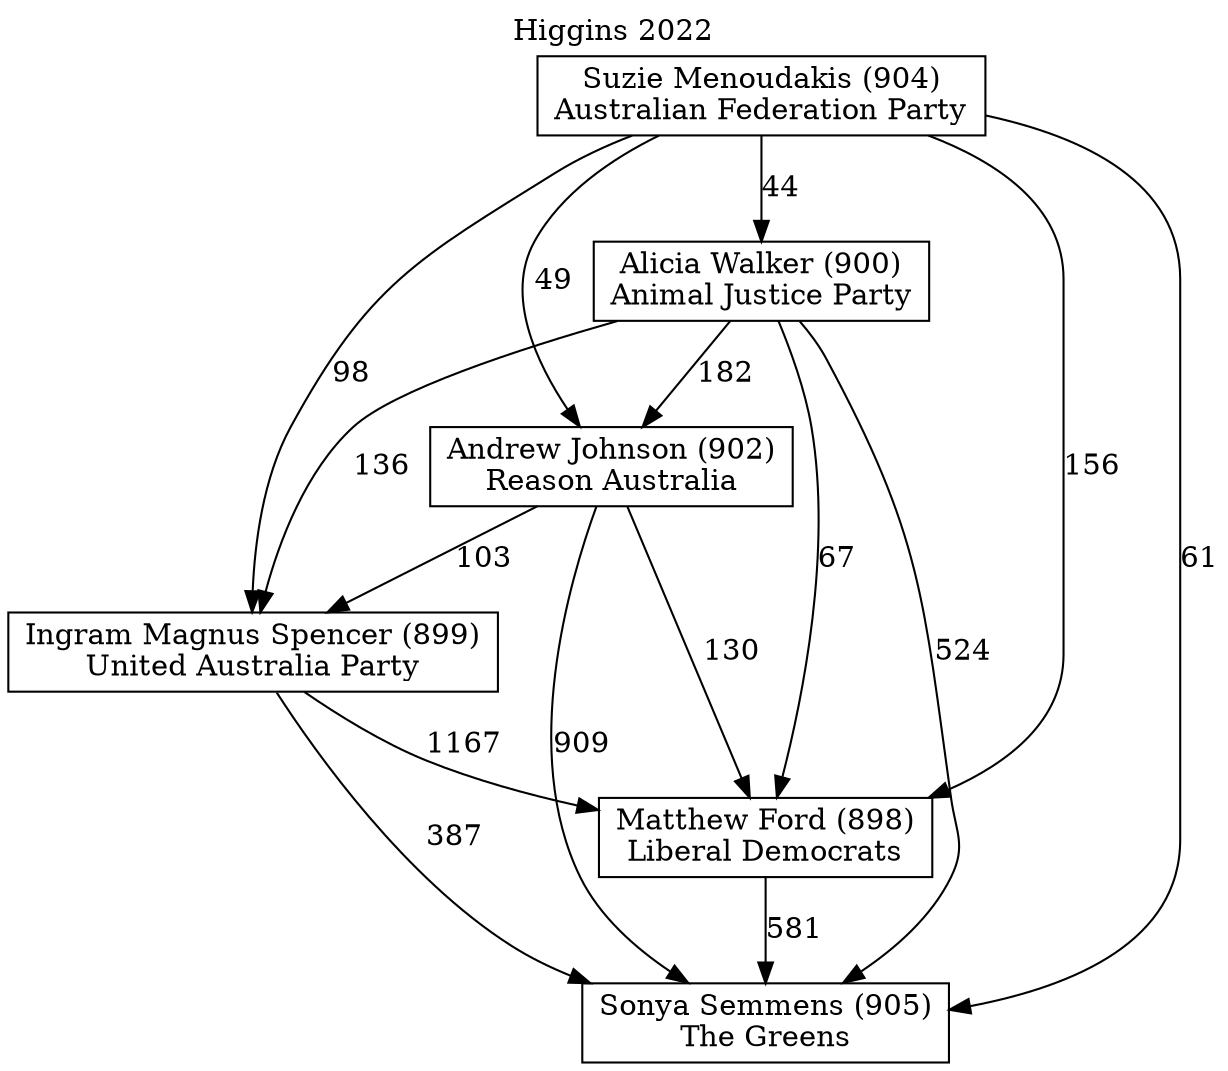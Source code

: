 // House preference flow
digraph "Sonya Semmens (905)_Higgins_2022" {
	graph [label="Higgins 2022" labelloc=t mclimit=10]
	node [shape=box]
	"Ingram Magnus Spencer (899)" [label="Ingram Magnus Spencer (899)
United Australia Party"]
	"Alicia Walker (900)" [label="Alicia Walker (900)
Animal Justice Party"]
	"Suzie Menoudakis (904)" [label="Suzie Menoudakis (904)
Australian Federation Party"]
	"Sonya Semmens (905)" [label="Sonya Semmens (905)
The Greens"]
	"Matthew Ford (898)" [label="Matthew Ford (898)
Liberal Democrats"]
	"Andrew Johnson (902)" [label="Andrew Johnson (902)
Reason Australia"]
	"Alicia Walker (900)" -> "Ingram Magnus Spencer (899)" [label=136]
	"Matthew Ford (898)" -> "Sonya Semmens (905)" [label=581]
	"Suzie Menoudakis (904)" -> "Sonya Semmens (905)" [label=61]
	"Andrew Johnson (902)" -> "Ingram Magnus Spencer (899)" [label=103]
	"Suzie Menoudakis (904)" -> "Andrew Johnson (902)" [label=49]
	"Andrew Johnson (902)" -> "Sonya Semmens (905)" [label=909]
	"Ingram Magnus Spencer (899)" -> "Sonya Semmens (905)" [label=387]
	"Suzie Menoudakis (904)" -> "Matthew Ford (898)" [label=156]
	"Alicia Walker (900)" -> "Andrew Johnson (902)" [label=182]
	"Suzie Menoudakis (904)" -> "Ingram Magnus Spencer (899)" [label=98]
	"Andrew Johnson (902)" -> "Matthew Ford (898)" [label=130]
	"Alicia Walker (900)" -> "Sonya Semmens (905)" [label=524]
	"Alicia Walker (900)" -> "Matthew Ford (898)" [label=67]
	"Suzie Menoudakis (904)" -> "Alicia Walker (900)" [label=44]
	"Ingram Magnus Spencer (899)" -> "Matthew Ford (898)" [label=1167]
}
